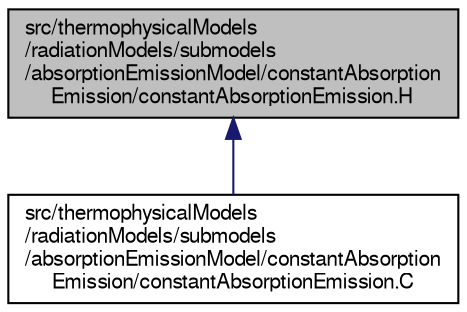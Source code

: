 digraph "src/thermophysicalModels/radiationModels/submodels/absorptionEmissionModel/constantAbsorptionEmission/constantAbsorptionEmission.H"
{
  bgcolor="transparent";
  edge [fontname="FreeSans",fontsize="10",labelfontname="FreeSans",labelfontsize="10"];
  node [fontname="FreeSans",fontsize="10",shape=record];
  Node301 [label="src/thermophysicalModels\l/radiationModels/submodels\l/absorptionEmissionModel/constantAbsorption\lEmission/constantAbsorptionEmission.H",height=0.2,width=0.4,color="black", fillcolor="grey75", style="filled", fontcolor="black"];
  Node301 -> Node302 [dir="back",color="midnightblue",fontsize="10",style="solid",fontname="FreeSans"];
  Node302 [label="src/thermophysicalModels\l/radiationModels/submodels\l/absorptionEmissionModel/constantAbsorption\lEmission/constantAbsorptionEmission.C",height=0.2,width=0.4,color="black",URL="$a16034.html"];
}
